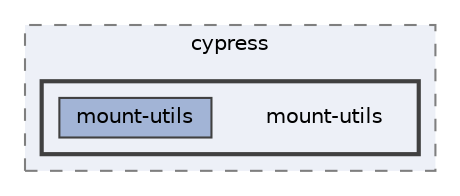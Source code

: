 digraph "C:/Users/arisc/OneDrive/Documents/GitHub/FINAL/EcoEats-Project/node_modules/cypress/mount-utils"
{
 // LATEX_PDF_SIZE
  bgcolor="transparent";
  edge [fontname=Helvetica,fontsize=10,labelfontname=Helvetica,labelfontsize=10];
  node [fontname=Helvetica,fontsize=10,shape=box,height=0.2,width=0.4];
  compound=true
  subgraph clusterdir_d30dfff7052ec0a380fc90e430066eef {
    graph [ bgcolor="#edf0f7", pencolor="grey50", label="cypress", fontname=Helvetica,fontsize=10 style="filled,dashed", URL="dir_d30dfff7052ec0a380fc90e430066eef.html",tooltip=""]
  subgraph clusterdir_31af0ba6def9b42ac591bec201eee56f {
    graph [ bgcolor="#edf0f7", pencolor="grey25", label="", fontname=Helvetica,fontsize=10 style="filled,bold", URL="dir_31af0ba6def9b42ac591bec201eee56f.html",tooltip=""]
    dir_31af0ba6def9b42ac591bec201eee56f [shape=plaintext, label="mount-utils"];
  dir_8de9bc3c80032725434f27ac4b1396dc [label="mount-utils", fillcolor="#a2b4d6", color="grey25", style="filled", URL="dir_8de9bc3c80032725434f27ac4b1396dc.html",tooltip=""];
  }
  }
}

